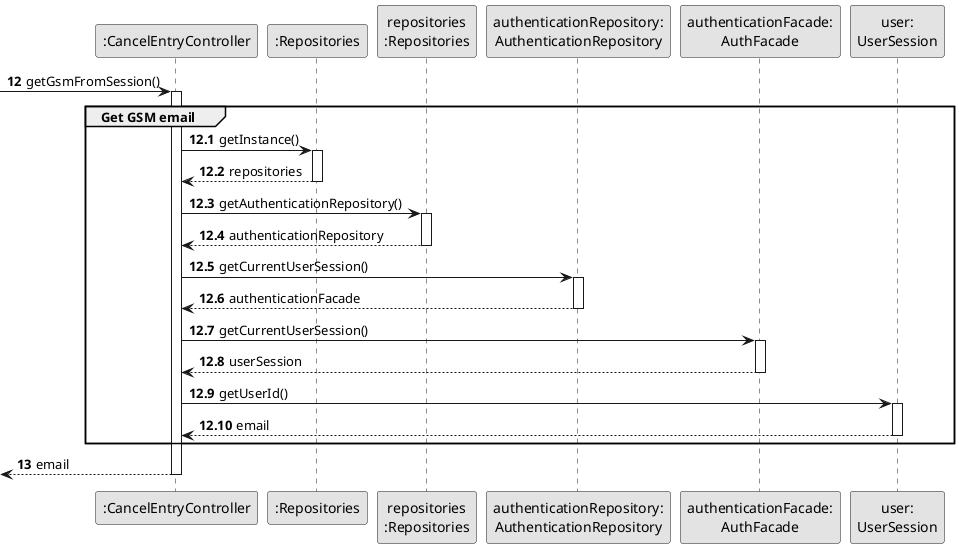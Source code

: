 @startuml
skinparam monochrome true
skinparam packageStyle rectangle
skinparam shadowing false

autonumber

'hide footbox

participant ":CancelEntryController" as CTRL
participant ":Repositories" as REP
participant "repositories\n:Repositories" as REPS
participant "authenticationRepository:\nAuthenticationRepository" as authentication
participant "authenticationFacade:\nAuthFacade" as authFacade
participant "user:\nUserSession" as user

autonumber 12

 -> CTRL : getGsmFromSession()
autonumber 12.1
activate CTRL
    group Get GSM email

            CTRL -> REP : getInstance()
            activate REP

            REP --> CTRL: repositories
            deactivate REP

            CTRL -> REPS: getAuthenticationRepository()
                        activate REPS

                        REPS --> CTRL: authenticationRepository
                        deactivate REPS

                        CTRL -> authentication: getCurrentUserSession()
                        activate authentication

                        authentication --> CTRL: authenticationFacade
                        deactivate authentication

                        CTRL -> authFacade: getCurrentUserSession()
                        activate authFacade

                        authFacade --> CTRL: userSession
                        deactivate authFacade

                        CTRL -> user: getUserId()
                        activate user

                        user --> CTRL: email
                        deactivate user

    end
    autonumber 13
    <-- CTRL  : email
deactivate CTRL

@enduml